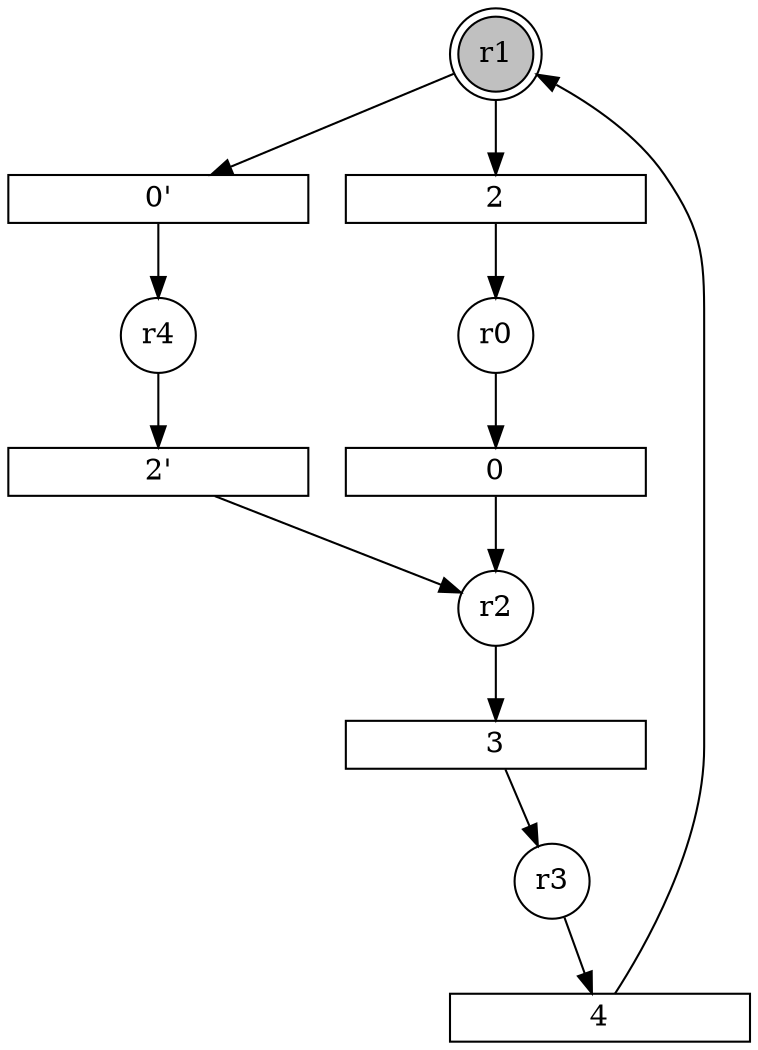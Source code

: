 digraph input14_SM_1_PN{
subgraph initial_place {
	node [shape=doublecircle,fixedsize=true, fixedsize = 2, color = black, fillcolor = gray, style = filled];
	r1;
}
subgraph place {     
	node [shape=circle,fixedsize=true, fixedsize = 2];
	r4;
	r2;
	r0;
	r3;
}
subgraph transitions {
	node [shape=rect,height=0.2,width=2, forcelabels = false];
	5 [label = "0'"];
	6 [label = "2'"];
	0;
	2;
	3;
	4;
}
	r0 -> 0;
	r1 -> 2;
	r2 -> 3;
	r3 -> 4;
	r1 -> 5;
	r4 -> 6;
	0 -> r2;
	2 -> r0;
	3 -> r3;
	4 -> r1;
	5 -> r4;
	6 -> r2;
}